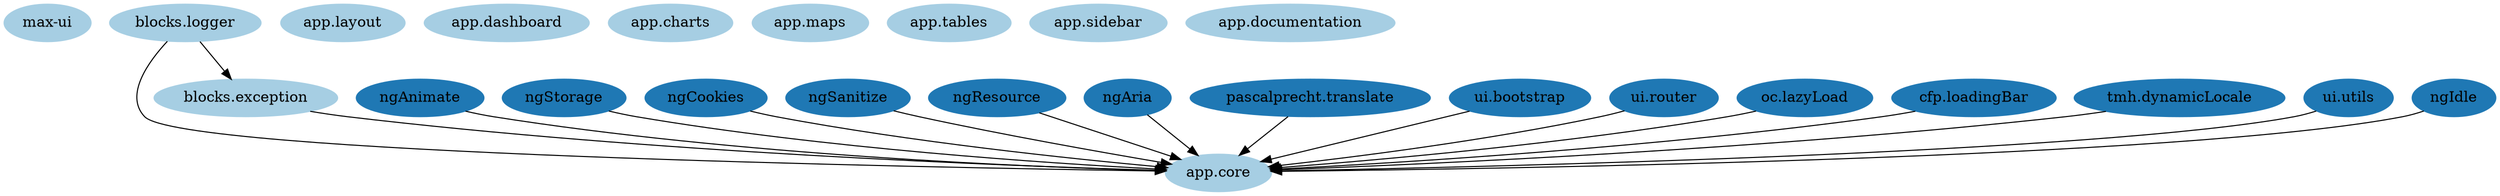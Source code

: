 digraph dependencies {
  node[shape="ellipse",style="filled",colorscheme=paired12]

  
    "max-ui"[label="max-ui", color=1]
  
    "app.core"[label="app.core", color=1]
  
    "blocks.logger"[label="blocks.logger", color=1]
  
    "blocks.exception"[label="blocks.exception", color=1]
  
    "app.layout"[label="app.layout", color=1]
  
    "app.dashboard"[label="app.dashboard", color=1]
  
    "app.charts"[label="app.charts", color=1]
  
    "app.maps"[label="app.maps", color=1]
  
    "app.tables"[label="app.tables", color=1]
  
    "app.sidebar"[label="app.sidebar", color=1]
  
    "app.documentation"[label="app.documentation", color=1]
  

  node[shape="ellipse",style="filled",color=2]
  
    
  
    
      "ngAnimate" -> "app.core"
    
      "ngStorage" -> "app.core"
    
      "ngCookies" -> "app.core"
    
      "ngSanitize" -> "app.core"
    
      "ngResource" -> "app.core"
    
      "ngAria" -> "app.core"
    
      "blocks.exception" -> "app.core"
    
      "blocks.logger" -> "app.core"
    
      "pascalprecht.translate" -> "app.core"
    
      "ui.bootstrap" -> "app.core"
    
      "ui.router" -> "app.core"
    
      "oc.lazyLoad" -> "app.core"
    
      "cfp.loadingBar" -> "app.core"
    
      "tmh.dynamicLocale" -> "app.core"
    
      "ui.utils" -> "app.core"
    
      "ngIdle" -> "app.core"
    
  
    
  
    
      "blocks.logger" -> "blocks.exception"
    
  
    
  
    
  
    
  
    
  
    
  
    
  
    
  
}
